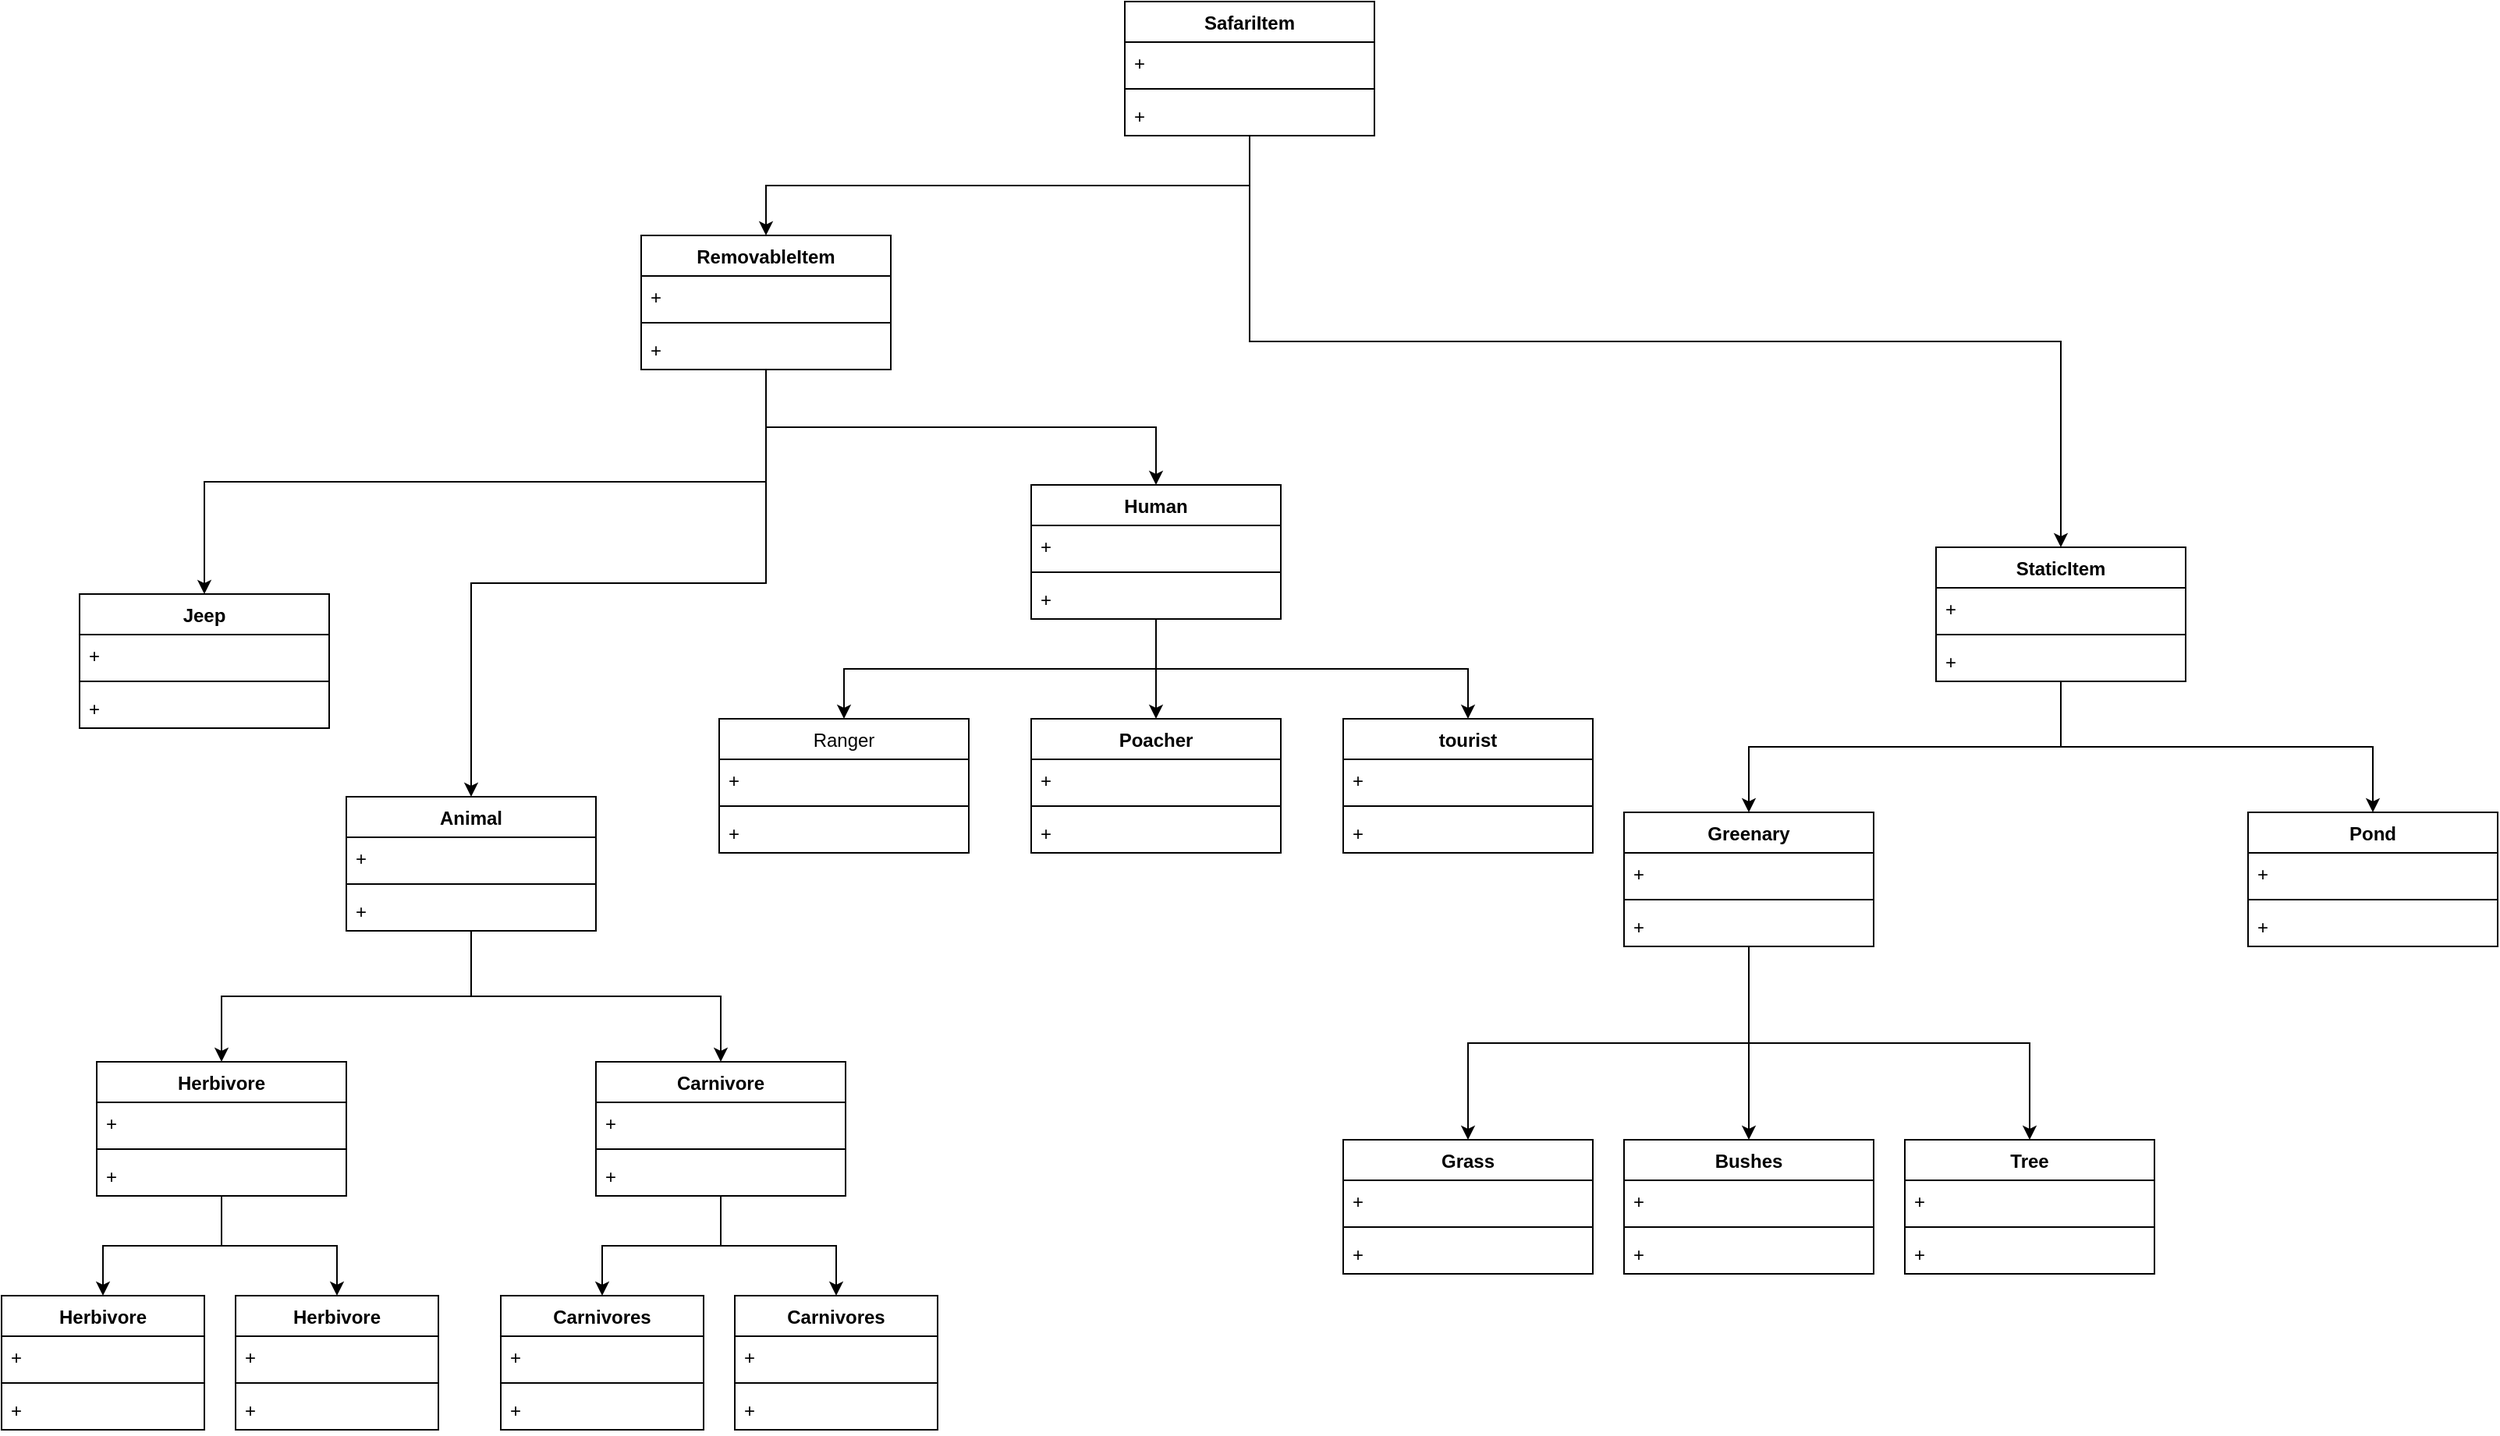<mxfile version="26.0.16">
  <diagram id="C5RBs43oDa-KdzZeNtuy" name="Page-1">
    <mxGraphModel dx="902" dy="2716" grid="1" gridSize="10" guides="1" tooltips="1" connect="1" arrows="1" fold="1" page="1" pageScale="1" pageWidth="827" pageHeight="1169" math="0" shadow="0">
      <root>
        <mxCell id="WIyWlLk6GJQsqaUBKTNV-0" />
        <mxCell id="WIyWlLk6GJQsqaUBKTNV-1" parent="WIyWlLk6GJQsqaUBKTNV-0" />
        <mxCell id="MfojMNOt0SEA5qSjcQad-27" style="edgeStyle=orthogonalEdgeStyle;rounded=0;orthogonalLoop=1;jettySize=auto;html=1;entryX=0.5;entryY=0;entryDx=0;entryDy=0;" edge="1" parent="WIyWlLk6GJQsqaUBKTNV-1" source="MfojMNOt0SEA5qSjcQad-10" target="MfojMNOt0SEA5qSjcQad-14">
          <mxGeometry relative="1" as="geometry" />
        </mxCell>
        <mxCell id="MfojMNOt0SEA5qSjcQad-28" style="edgeStyle=orthogonalEdgeStyle;rounded=0;orthogonalLoop=1;jettySize=auto;html=1;entryX=0.5;entryY=0;entryDx=0;entryDy=0;" edge="1" parent="WIyWlLk6GJQsqaUBKTNV-1" source="MfojMNOt0SEA5qSjcQad-10" target="MfojMNOt0SEA5qSjcQad-18">
          <mxGeometry relative="1" as="geometry" />
        </mxCell>
        <mxCell id="MfojMNOt0SEA5qSjcQad-10" value="Animal" style="swimlane;fontStyle=1;align=center;verticalAlign=top;childLayout=stackLayout;horizontal=1;startSize=26;horizontalStack=0;resizeParent=1;resizeParentMax=0;resizeLast=0;collapsible=1;marginBottom=0;whiteSpace=wrap;html=1;" vertex="1" parent="WIyWlLk6GJQsqaUBKTNV-1">
          <mxGeometry x="941" y="100" width="160" height="86" as="geometry" />
        </mxCell>
        <mxCell id="MfojMNOt0SEA5qSjcQad-11" value="+&amp;nbsp;" style="text;strokeColor=none;fillColor=none;align=left;verticalAlign=top;spacingLeft=4;spacingRight=4;overflow=hidden;rotatable=0;points=[[0,0.5],[1,0.5]];portConstraint=eastwest;whiteSpace=wrap;html=1;" vertex="1" parent="MfojMNOt0SEA5qSjcQad-10">
          <mxGeometry y="26" width="160" height="26" as="geometry" />
        </mxCell>
        <mxCell id="MfojMNOt0SEA5qSjcQad-12" value="" style="line;strokeWidth=1;fillColor=none;align=left;verticalAlign=middle;spacingTop=-1;spacingLeft=3;spacingRight=3;rotatable=0;labelPosition=right;points=[];portConstraint=eastwest;strokeColor=inherit;" vertex="1" parent="MfojMNOt0SEA5qSjcQad-10">
          <mxGeometry y="52" width="160" height="8" as="geometry" />
        </mxCell>
        <mxCell id="MfojMNOt0SEA5qSjcQad-13" value="+" style="text;strokeColor=none;fillColor=none;align=left;verticalAlign=top;spacingLeft=4;spacingRight=4;overflow=hidden;rotatable=0;points=[[0,0.5],[1,0.5]];portConstraint=eastwest;whiteSpace=wrap;html=1;" vertex="1" parent="MfojMNOt0SEA5qSjcQad-10">
          <mxGeometry y="60" width="160" height="26" as="geometry" />
        </mxCell>
        <mxCell id="MfojMNOt0SEA5qSjcQad-47" style="edgeStyle=orthogonalEdgeStyle;rounded=0;orthogonalLoop=1;jettySize=auto;html=1;entryX=0.5;entryY=0;entryDx=0;entryDy=0;" edge="1" parent="WIyWlLk6GJQsqaUBKTNV-1" source="MfojMNOt0SEA5qSjcQad-14" target="MfojMNOt0SEA5qSjcQad-39">
          <mxGeometry relative="1" as="geometry" />
        </mxCell>
        <mxCell id="MfojMNOt0SEA5qSjcQad-48" style="edgeStyle=orthogonalEdgeStyle;rounded=0;orthogonalLoop=1;jettySize=auto;html=1;entryX=0.5;entryY=0;entryDx=0;entryDy=0;" edge="1" parent="WIyWlLk6GJQsqaUBKTNV-1" source="MfojMNOt0SEA5qSjcQad-14" target="MfojMNOt0SEA5qSjcQad-43">
          <mxGeometry relative="1" as="geometry" />
        </mxCell>
        <mxCell id="MfojMNOt0SEA5qSjcQad-14" value="Herbivore" style="swimlane;fontStyle=1;align=center;verticalAlign=top;childLayout=stackLayout;horizontal=1;startSize=26;horizontalStack=0;resizeParent=1;resizeParentMax=0;resizeLast=0;collapsible=1;marginBottom=0;whiteSpace=wrap;html=1;" vertex="1" parent="WIyWlLk6GJQsqaUBKTNV-1">
          <mxGeometry x="781" y="270" width="160" height="86" as="geometry" />
        </mxCell>
        <mxCell id="MfojMNOt0SEA5qSjcQad-15" value="+&amp;nbsp;" style="text;strokeColor=none;fillColor=none;align=left;verticalAlign=top;spacingLeft=4;spacingRight=4;overflow=hidden;rotatable=0;points=[[0,0.5],[1,0.5]];portConstraint=eastwest;whiteSpace=wrap;html=1;" vertex="1" parent="MfojMNOt0SEA5qSjcQad-14">
          <mxGeometry y="26" width="160" height="26" as="geometry" />
        </mxCell>
        <mxCell id="MfojMNOt0SEA5qSjcQad-16" value="" style="line;strokeWidth=1;fillColor=none;align=left;verticalAlign=middle;spacingTop=-1;spacingLeft=3;spacingRight=3;rotatable=0;labelPosition=right;points=[];portConstraint=eastwest;strokeColor=inherit;" vertex="1" parent="MfojMNOt0SEA5qSjcQad-14">
          <mxGeometry y="52" width="160" height="8" as="geometry" />
        </mxCell>
        <mxCell id="MfojMNOt0SEA5qSjcQad-17" value="+" style="text;strokeColor=none;fillColor=none;align=left;verticalAlign=top;spacingLeft=4;spacingRight=4;overflow=hidden;rotatable=0;points=[[0,0.5],[1,0.5]];portConstraint=eastwest;whiteSpace=wrap;html=1;" vertex="1" parent="MfojMNOt0SEA5qSjcQad-14">
          <mxGeometry y="60" width="160" height="26" as="geometry" />
        </mxCell>
        <mxCell id="MfojMNOt0SEA5qSjcQad-37" style="edgeStyle=orthogonalEdgeStyle;rounded=0;orthogonalLoop=1;jettySize=auto;html=1;entryX=0.5;entryY=0;entryDx=0;entryDy=0;" edge="1" parent="WIyWlLk6GJQsqaUBKTNV-1" source="MfojMNOt0SEA5qSjcQad-18" target="MfojMNOt0SEA5qSjcQad-23">
          <mxGeometry relative="1" as="geometry" />
        </mxCell>
        <mxCell id="MfojMNOt0SEA5qSjcQad-38" style="edgeStyle=orthogonalEdgeStyle;rounded=0;orthogonalLoop=1;jettySize=auto;html=1;entryX=0.5;entryY=0;entryDx=0;entryDy=0;" edge="1" parent="WIyWlLk6GJQsqaUBKTNV-1" source="MfojMNOt0SEA5qSjcQad-18" target="MfojMNOt0SEA5qSjcQad-33">
          <mxGeometry relative="1" as="geometry" />
        </mxCell>
        <mxCell id="MfojMNOt0SEA5qSjcQad-18" value="Carnivore" style="swimlane;fontStyle=1;align=center;verticalAlign=top;childLayout=stackLayout;horizontal=1;startSize=26;horizontalStack=0;resizeParent=1;resizeParentMax=0;resizeLast=0;collapsible=1;marginBottom=0;whiteSpace=wrap;html=1;" vertex="1" parent="WIyWlLk6GJQsqaUBKTNV-1">
          <mxGeometry x="1101" y="270" width="160" height="86" as="geometry" />
        </mxCell>
        <mxCell id="MfojMNOt0SEA5qSjcQad-19" value="+&amp;nbsp;" style="text;strokeColor=none;fillColor=none;align=left;verticalAlign=top;spacingLeft=4;spacingRight=4;overflow=hidden;rotatable=0;points=[[0,0.5],[1,0.5]];portConstraint=eastwest;whiteSpace=wrap;html=1;" vertex="1" parent="MfojMNOt0SEA5qSjcQad-18">
          <mxGeometry y="26" width="160" height="26" as="geometry" />
        </mxCell>
        <mxCell id="MfojMNOt0SEA5qSjcQad-20" value="" style="line;strokeWidth=1;fillColor=none;align=left;verticalAlign=middle;spacingTop=-1;spacingLeft=3;spacingRight=3;rotatable=0;labelPosition=right;points=[];portConstraint=eastwest;strokeColor=inherit;" vertex="1" parent="MfojMNOt0SEA5qSjcQad-18">
          <mxGeometry y="52" width="160" height="8" as="geometry" />
        </mxCell>
        <mxCell id="MfojMNOt0SEA5qSjcQad-21" value="+" style="text;strokeColor=none;fillColor=none;align=left;verticalAlign=top;spacingLeft=4;spacingRight=4;overflow=hidden;rotatable=0;points=[[0,0.5],[1,0.5]];portConstraint=eastwest;whiteSpace=wrap;html=1;" vertex="1" parent="MfojMNOt0SEA5qSjcQad-18">
          <mxGeometry y="60" width="160" height="26" as="geometry" />
        </mxCell>
        <mxCell id="MfojMNOt0SEA5qSjcQad-23" value="Carnivores" style="swimlane;fontStyle=1;align=center;verticalAlign=top;childLayout=stackLayout;horizontal=1;startSize=26;horizontalStack=0;resizeParent=1;resizeParentMax=0;resizeLast=0;collapsible=1;marginBottom=0;whiteSpace=wrap;html=1;" vertex="1" parent="WIyWlLk6GJQsqaUBKTNV-1">
          <mxGeometry x="1040" y="420" width="130" height="86" as="geometry" />
        </mxCell>
        <mxCell id="MfojMNOt0SEA5qSjcQad-24" value="+&amp;nbsp;" style="text;strokeColor=none;fillColor=none;align=left;verticalAlign=top;spacingLeft=4;spacingRight=4;overflow=hidden;rotatable=0;points=[[0,0.5],[1,0.5]];portConstraint=eastwest;whiteSpace=wrap;html=1;" vertex="1" parent="MfojMNOt0SEA5qSjcQad-23">
          <mxGeometry y="26" width="130" height="26" as="geometry" />
        </mxCell>
        <mxCell id="MfojMNOt0SEA5qSjcQad-25" value="" style="line;strokeWidth=1;fillColor=none;align=left;verticalAlign=middle;spacingTop=-1;spacingLeft=3;spacingRight=3;rotatable=0;labelPosition=right;points=[];portConstraint=eastwest;strokeColor=inherit;" vertex="1" parent="MfojMNOt0SEA5qSjcQad-23">
          <mxGeometry y="52" width="130" height="8" as="geometry" />
        </mxCell>
        <mxCell id="MfojMNOt0SEA5qSjcQad-26" value="+" style="text;strokeColor=none;fillColor=none;align=left;verticalAlign=top;spacingLeft=4;spacingRight=4;overflow=hidden;rotatable=0;points=[[0,0.5],[1,0.5]];portConstraint=eastwest;whiteSpace=wrap;html=1;" vertex="1" parent="MfojMNOt0SEA5qSjcQad-23">
          <mxGeometry y="60" width="130" height="26" as="geometry" />
        </mxCell>
        <mxCell id="MfojMNOt0SEA5qSjcQad-33" value="Carnivores" style="swimlane;fontStyle=1;align=center;verticalAlign=top;childLayout=stackLayout;horizontal=1;startSize=26;horizontalStack=0;resizeParent=1;resizeParentMax=0;resizeLast=0;collapsible=1;marginBottom=0;whiteSpace=wrap;html=1;" vertex="1" parent="WIyWlLk6GJQsqaUBKTNV-1">
          <mxGeometry x="1190" y="420" width="130" height="86" as="geometry" />
        </mxCell>
        <mxCell id="MfojMNOt0SEA5qSjcQad-34" value="+&amp;nbsp;" style="text;strokeColor=none;fillColor=none;align=left;verticalAlign=top;spacingLeft=4;spacingRight=4;overflow=hidden;rotatable=0;points=[[0,0.5],[1,0.5]];portConstraint=eastwest;whiteSpace=wrap;html=1;" vertex="1" parent="MfojMNOt0SEA5qSjcQad-33">
          <mxGeometry y="26" width="130" height="26" as="geometry" />
        </mxCell>
        <mxCell id="MfojMNOt0SEA5qSjcQad-35" value="" style="line;strokeWidth=1;fillColor=none;align=left;verticalAlign=middle;spacingTop=-1;spacingLeft=3;spacingRight=3;rotatable=0;labelPosition=right;points=[];portConstraint=eastwest;strokeColor=inherit;" vertex="1" parent="MfojMNOt0SEA5qSjcQad-33">
          <mxGeometry y="52" width="130" height="8" as="geometry" />
        </mxCell>
        <mxCell id="MfojMNOt0SEA5qSjcQad-36" value="+" style="text;strokeColor=none;fillColor=none;align=left;verticalAlign=top;spacingLeft=4;spacingRight=4;overflow=hidden;rotatable=0;points=[[0,0.5],[1,0.5]];portConstraint=eastwest;whiteSpace=wrap;html=1;" vertex="1" parent="MfojMNOt0SEA5qSjcQad-33">
          <mxGeometry y="60" width="130" height="26" as="geometry" />
        </mxCell>
        <mxCell id="MfojMNOt0SEA5qSjcQad-39" value="Herbivore&lt;span style=&quot;color: rgba(0, 0, 0, 0); font-family: monospace; font-size: 0px; font-weight: 400; text-align: start; text-wrap-mode: nowrap;&quot;&gt;%3CmxGraphModel%3E%3Croot%3E%3CmxCell%20id%3D%220%22%2F%3E%3CmxCell%20id%3D%221%22%20parent%3D%220%22%2F%3E%3CmxCell%20id%3D%222%22%20value%3D%22Carnivores%22%20style%3D%22swimlane%3BfontStyle%3D1%3Balign%3Dcenter%3BverticalAlign%3Dtop%3BchildLayout%3DstackLayout%3Bhorizontal%3D1%3BstartSize%3D26%3BhorizontalStack%3D0%3BresizeParent%3D1%3BresizeParentMax%3D0%3BresizeLast%3D0%3Bcollapsible%3D1%3BmarginBottom%3D0%3BwhiteSpace%3Dwrap%3Bhtml%3D1%3B%22%20vertex%3D%221%22%20parent%3D%221%22%3E%3CmxGeometry%20x%3D%221330%22%20y%3D%22470%22%20width%3D%22130%22%20height%3D%2286%22%20as%3D%22geometry%22%2F%3E%3C%2FmxCell%3E%3CmxCell%20id%3D%223%22%20value%3D%22%2B%26amp%3Bnbsp%3B%22%20style%3D%22text%3BstrokeColor%3Dnone%3BfillColor%3Dnone%3Balign%3Dleft%3BverticalAlign%3Dtop%3BspacingLeft%3D4%3BspacingRight%3D4%3Boverflow%3Dhidden%3Brotatable%3D0%3Bpoints%3D%5B%5B0%2C0.5%5D%2C%5B1%2C0.5%5D%5D%3BportConstraint%3Deastwest%3BwhiteSpace%3Dwrap%3Bhtml%3D1%3B%22%20vertex%3D%221%22%20parent%3D%222%22%3E%3CmxGeometry%20y%3D%2226%22%20width%3D%22130%22%20height%3D%2226%22%20as%3D%22geometry%22%2F%3E%3C%2FmxCell%3E%3CmxCell%20id%3D%224%22%20value%3D%22%22%20style%3D%22line%3BstrokeWidth%3D1%3BfillColor%3Dnone%3Balign%3Dleft%3BverticalAlign%3Dmiddle%3BspacingTop%3D-1%3BspacingLeft%3D3%3BspacingRight%3D3%3Brotatable%3D0%3BlabelPosition%3Dright%3Bpoints%3D%5B%5D%3BportConstraint%3Deastwest%3BstrokeColor%3Dinherit%3B%22%20vertex%3D%221%22%20parent%3D%222%22%3E%3CmxGeometry%20y%3D%2252%22%20width%3D%22130%22%20height%3D%228%22%20as%3D%22geometry%22%2F%3E%3C%2FmxCell%3E%3CmxCell%20id%3D%225%22%20value%3D%22%2B%22%20style%3D%22text%3BstrokeColor%3Dnone%3BfillColor%3Dnone%3Balign%3Dleft%3BverticalAlign%3Dtop%3BspacingLeft%3D4%3BspacingRight%3D4%3Boverflow%3Dhidden%3Brotatable%3D0%3Bpoints%3D%5B%5B0%2C0.5%5D%2C%5B1%2C0.5%5D%5D%3BportConstraint%3Deastwest%3BwhiteSpace%3Dwrap%3Bhtml%3D1%3B%22%20vertex%3D%221%22%20parent%3D%222%22%3E%3CmxGeometry%20y%3D%2260%22%20width%3D%22130%22%20height%3D%2226%22%20as%3D%22geometry%22%2F%3E%3C%2FmxCell%3E%3C%2Froot%3E%3C%2FmxGraphModel%3E&lt;/span&gt;" style="swimlane;fontStyle=1;align=center;verticalAlign=top;childLayout=stackLayout;horizontal=1;startSize=26;horizontalStack=0;resizeParent=1;resizeParentMax=0;resizeLast=0;collapsible=1;marginBottom=0;whiteSpace=wrap;html=1;" vertex="1" parent="WIyWlLk6GJQsqaUBKTNV-1">
          <mxGeometry x="720" y="420" width="130" height="86" as="geometry" />
        </mxCell>
        <mxCell id="MfojMNOt0SEA5qSjcQad-40" value="+&amp;nbsp;" style="text;strokeColor=none;fillColor=none;align=left;verticalAlign=top;spacingLeft=4;spacingRight=4;overflow=hidden;rotatable=0;points=[[0,0.5],[1,0.5]];portConstraint=eastwest;whiteSpace=wrap;html=1;" vertex="1" parent="MfojMNOt0SEA5qSjcQad-39">
          <mxGeometry y="26" width="130" height="26" as="geometry" />
        </mxCell>
        <mxCell id="MfojMNOt0SEA5qSjcQad-41" value="" style="line;strokeWidth=1;fillColor=none;align=left;verticalAlign=middle;spacingTop=-1;spacingLeft=3;spacingRight=3;rotatable=0;labelPosition=right;points=[];portConstraint=eastwest;strokeColor=inherit;" vertex="1" parent="MfojMNOt0SEA5qSjcQad-39">
          <mxGeometry y="52" width="130" height="8" as="geometry" />
        </mxCell>
        <mxCell id="MfojMNOt0SEA5qSjcQad-42" value="+" style="text;strokeColor=none;fillColor=none;align=left;verticalAlign=top;spacingLeft=4;spacingRight=4;overflow=hidden;rotatable=0;points=[[0,0.5],[1,0.5]];portConstraint=eastwest;whiteSpace=wrap;html=1;" vertex="1" parent="MfojMNOt0SEA5qSjcQad-39">
          <mxGeometry y="60" width="130" height="26" as="geometry" />
        </mxCell>
        <mxCell id="MfojMNOt0SEA5qSjcQad-43" value="Herbivore&lt;span style=&quot;color: rgba(0, 0, 0, 0); font-family: monospace; font-size: 0px; font-weight: 400; text-align: start; text-wrap-mode: nowrap;&quot;&gt;%3CmxGraphModel%3E%3Croot%3E%3CmxCell%20id%3D%220%22%2F%3E%3CmxCell%20id%3D%221%22%20parent%3D%220%22%2F%3E%3CmxCell%20id%3D%222%22%20value%3D%22Carnivores%22%20style%3D%22swimlane%3BfontStyle%3D1%3Balign%3Dcenter%3BverticalAlign%3Dtop%3BchildLayout%3DstackLayout%3Bhorizontal%3D1%3BstartSize%3D26%3BhorizontalStack%3D0%3BresizeParent%3D1%3BresizeParentMax%3D0%3BresizeLast%3D0%3Bcollapsible%3D1%3BmarginBottom%3D0%3BwhiteSpace%3Dwrap%3Bhtml%3D1%3B%22%20vertex%3D%221%22%20parent%3D%221%22%3E%3CmxGeometry%20x%3D%221330%22%20y%3D%22470%22%20width%3D%22130%22%20height%3D%2286%22%20as%3D%22geometry%22%2F%3E%3C%2FmxCell%3E%3CmxCell%20id%3D%223%22%20value%3D%22%2B%26amp%3Bnbsp%3B%22%20style%3D%22text%3BstrokeColor%3Dnone%3BfillColor%3Dnone%3Balign%3Dleft%3BverticalAlign%3Dtop%3BspacingLeft%3D4%3BspacingRight%3D4%3Boverflow%3Dhidden%3Brotatable%3D0%3Bpoints%3D%5B%5B0%2C0.5%5D%2C%5B1%2C0.5%5D%5D%3BportConstraint%3Deastwest%3BwhiteSpace%3Dwrap%3Bhtml%3D1%3B%22%20vertex%3D%221%22%20parent%3D%222%22%3E%3CmxGeometry%20y%3D%2226%22%20width%3D%22130%22%20height%3D%2226%22%20as%3D%22geometry%22%2F%3E%3C%2FmxCell%3E%3CmxCell%20id%3D%224%22%20value%3D%22%22%20style%3D%22line%3BstrokeWidth%3D1%3BfillColor%3Dnone%3Balign%3Dleft%3BverticalAlign%3Dmiddle%3BspacingTop%3D-1%3BspacingLeft%3D3%3BspacingRight%3D3%3Brotatable%3D0%3BlabelPosition%3Dright%3Bpoints%3D%5B%5D%3BportConstraint%3Deastwest%3BstrokeColor%3Dinherit%3B%22%20vertex%3D%221%22%20parent%3D%222%22%3E%3CmxGeometry%20y%3D%2252%22%20width%3D%22130%22%20height%3D%228%22%20as%3D%22geometry%22%2F%3E%3C%2FmxCell%3E%3CmxCell%20id%3D%225%22%20value%3D%22%2B%22%20style%3D%22text%3BstrokeColor%3Dnone%3BfillColor%3Dnone%3Balign%3Dleft%3BverticalAlign%3Dtop%3BspacingLeft%3D4%3BspacingRight%3D4%3Boverflow%3Dhidden%3Brotatable%3D0%3Bpoints%3D%5B%5B0%2C0.5%5D%2C%5B1%2C0.5%5D%5D%3BportConstraint%3Deastwest%3BwhiteSpace%3Dwrap%3Bhtml%3D1%3B%22%20vertex%3D%221%22%20parent%3D%222%22%3E%3CmxGeometry%20y%3D%2260%22%20width%3D%22130%22%20height%3D%2226%22%20as%3D%22geometry%22%2F%3E%3C%2FmxCell%3E%3C%2Froot%3E%3C%2FmxGraphModel%3E&lt;/span&gt;" style="swimlane;fontStyle=1;align=center;verticalAlign=top;childLayout=stackLayout;horizontal=1;startSize=26;horizontalStack=0;resizeParent=1;resizeParentMax=0;resizeLast=0;collapsible=1;marginBottom=0;whiteSpace=wrap;html=1;" vertex="1" parent="WIyWlLk6GJQsqaUBKTNV-1">
          <mxGeometry x="870" y="420" width="130" height="86" as="geometry" />
        </mxCell>
        <mxCell id="MfojMNOt0SEA5qSjcQad-44" value="+&amp;nbsp;" style="text;strokeColor=none;fillColor=none;align=left;verticalAlign=top;spacingLeft=4;spacingRight=4;overflow=hidden;rotatable=0;points=[[0,0.5],[1,0.5]];portConstraint=eastwest;whiteSpace=wrap;html=1;" vertex="1" parent="MfojMNOt0SEA5qSjcQad-43">
          <mxGeometry y="26" width="130" height="26" as="geometry" />
        </mxCell>
        <mxCell id="MfojMNOt0SEA5qSjcQad-45" value="" style="line;strokeWidth=1;fillColor=none;align=left;verticalAlign=middle;spacingTop=-1;spacingLeft=3;spacingRight=3;rotatable=0;labelPosition=right;points=[];portConstraint=eastwest;strokeColor=inherit;" vertex="1" parent="MfojMNOt0SEA5qSjcQad-43">
          <mxGeometry y="52" width="130" height="8" as="geometry" />
        </mxCell>
        <mxCell id="MfojMNOt0SEA5qSjcQad-46" value="+" style="text;strokeColor=none;fillColor=none;align=left;verticalAlign=top;spacingLeft=4;spacingRight=4;overflow=hidden;rotatable=0;points=[[0,0.5],[1,0.5]];portConstraint=eastwest;whiteSpace=wrap;html=1;" vertex="1" parent="MfojMNOt0SEA5qSjcQad-43">
          <mxGeometry y="60" width="130" height="26" as="geometry" />
        </mxCell>
        <mxCell id="MfojMNOt0SEA5qSjcQad-80" style="edgeStyle=orthogonalEdgeStyle;rounded=0;orthogonalLoop=1;jettySize=auto;html=1;exitX=0.5;exitY=1;exitDx=0;exitDy=0;entryX=0.5;entryY=0;entryDx=0;entryDy=0;" edge="1" parent="WIyWlLk6GJQsqaUBKTNV-1" source="MfojMNOt0SEA5qSjcQad-49" target="MfojMNOt0SEA5qSjcQad-53">
          <mxGeometry relative="1" as="geometry" />
        </mxCell>
        <mxCell id="MfojMNOt0SEA5qSjcQad-81" style="edgeStyle=orthogonalEdgeStyle;rounded=0;orthogonalLoop=1;jettySize=auto;html=1;exitX=0.5;exitY=1;exitDx=0;exitDy=0;entryX=0.5;entryY=0;entryDx=0;entryDy=0;" edge="1" parent="WIyWlLk6GJQsqaUBKTNV-1" source="MfojMNOt0SEA5qSjcQad-49" target="MfojMNOt0SEA5qSjcQad-65">
          <mxGeometry relative="1" as="geometry" />
        </mxCell>
        <mxCell id="MfojMNOt0SEA5qSjcQad-49" value="StaticItem" style="swimlane;fontStyle=1;align=center;verticalAlign=top;childLayout=stackLayout;horizontal=1;startSize=26;horizontalStack=0;resizeParent=1;resizeParentMax=0;resizeLast=0;collapsible=1;marginBottom=0;whiteSpace=wrap;html=1;" vertex="1" parent="WIyWlLk6GJQsqaUBKTNV-1">
          <mxGeometry x="1960" y="-60" width="160" height="86" as="geometry" />
        </mxCell>
        <mxCell id="MfojMNOt0SEA5qSjcQad-50" value="+&amp;nbsp;" style="text;strokeColor=none;fillColor=none;align=left;verticalAlign=top;spacingLeft=4;spacingRight=4;overflow=hidden;rotatable=0;points=[[0,0.5],[1,0.5]];portConstraint=eastwest;whiteSpace=wrap;html=1;" vertex="1" parent="MfojMNOt0SEA5qSjcQad-49">
          <mxGeometry y="26" width="160" height="26" as="geometry" />
        </mxCell>
        <mxCell id="MfojMNOt0SEA5qSjcQad-51" value="" style="line;strokeWidth=1;fillColor=none;align=left;verticalAlign=middle;spacingTop=-1;spacingLeft=3;spacingRight=3;rotatable=0;labelPosition=right;points=[];portConstraint=eastwest;strokeColor=inherit;" vertex="1" parent="MfojMNOt0SEA5qSjcQad-49">
          <mxGeometry y="52" width="160" height="8" as="geometry" />
        </mxCell>
        <mxCell id="MfojMNOt0SEA5qSjcQad-52" value="+" style="text;strokeColor=none;fillColor=none;align=left;verticalAlign=top;spacingLeft=4;spacingRight=4;overflow=hidden;rotatable=0;points=[[0,0.5],[1,0.5]];portConstraint=eastwest;whiteSpace=wrap;html=1;" vertex="1" parent="MfojMNOt0SEA5qSjcQad-49">
          <mxGeometry y="60" width="160" height="26" as="geometry" />
        </mxCell>
        <mxCell id="MfojMNOt0SEA5qSjcQad-75" style="edgeStyle=orthogonalEdgeStyle;rounded=0;orthogonalLoop=1;jettySize=auto;html=1;entryX=0.5;entryY=0;entryDx=0;entryDy=0;" edge="1" parent="WIyWlLk6GJQsqaUBKTNV-1" source="MfojMNOt0SEA5qSjcQad-53" target="MfojMNOt0SEA5qSjcQad-69">
          <mxGeometry relative="1" as="geometry" />
        </mxCell>
        <mxCell id="MfojMNOt0SEA5qSjcQad-77" style="edgeStyle=orthogonalEdgeStyle;rounded=0;orthogonalLoop=1;jettySize=auto;html=1;exitX=0.5;exitY=1;exitDx=0;exitDy=0;entryX=0.5;entryY=0;entryDx=0;entryDy=0;" edge="1" parent="WIyWlLk6GJQsqaUBKTNV-1" source="MfojMNOt0SEA5qSjcQad-53" target="MfojMNOt0SEA5qSjcQad-57">
          <mxGeometry relative="1" as="geometry" />
        </mxCell>
        <mxCell id="MfojMNOt0SEA5qSjcQad-78" style="edgeStyle=orthogonalEdgeStyle;rounded=0;orthogonalLoop=1;jettySize=auto;html=1;exitX=0.5;exitY=1;exitDx=0;exitDy=0;entryX=0.5;entryY=0;entryDx=0;entryDy=0;" edge="1" parent="WIyWlLk6GJQsqaUBKTNV-1" source="MfojMNOt0SEA5qSjcQad-53" target="MfojMNOt0SEA5qSjcQad-61">
          <mxGeometry relative="1" as="geometry" />
        </mxCell>
        <mxCell id="MfojMNOt0SEA5qSjcQad-53" value="Greenary" style="swimlane;fontStyle=1;align=center;verticalAlign=top;childLayout=stackLayout;horizontal=1;startSize=26;horizontalStack=0;resizeParent=1;resizeParentMax=0;resizeLast=0;collapsible=1;marginBottom=0;whiteSpace=wrap;html=1;" vertex="1" parent="WIyWlLk6GJQsqaUBKTNV-1">
          <mxGeometry x="1760" y="110" width="160" height="86" as="geometry" />
        </mxCell>
        <mxCell id="MfojMNOt0SEA5qSjcQad-54" value="+&amp;nbsp;" style="text;strokeColor=none;fillColor=none;align=left;verticalAlign=top;spacingLeft=4;spacingRight=4;overflow=hidden;rotatable=0;points=[[0,0.5],[1,0.5]];portConstraint=eastwest;whiteSpace=wrap;html=1;" vertex="1" parent="MfojMNOt0SEA5qSjcQad-53">
          <mxGeometry y="26" width="160" height="26" as="geometry" />
        </mxCell>
        <mxCell id="MfojMNOt0SEA5qSjcQad-55" value="" style="line;strokeWidth=1;fillColor=none;align=left;verticalAlign=middle;spacingTop=-1;spacingLeft=3;spacingRight=3;rotatable=0;labelPosition=right;points=[];portConstraint=eastwest;strokeColor=inherit;" vertex="1" parent="MfojMNOt0SEA5qSjcQad-53">
          <mxGeometry y="52" width="160" height="8" as="geometry" />
        </mxCell>
        <mxCell id="MfojMNOt0SEA5qSjcQad-56" value="+" style="text;strokeColor=none;fillColor=none;align=left;verticalAlign=top;spacingLeft=4;spacingRight=4;overflow=hidden;rotatable=0;points=[[0,0.5],[1,0.5]];portConstraint=eastwest;whiteSpace=wrap;html=1;" vertex="1" parent="MfojMNOt0SEA5qSjcQad-53">
          <mxGeometry y="60" width="160" height="26" as="geometry" />
        </mxCell>
        <mxCell id="MfojMNOt0SEA5qSjcQad-57" value="Grass&lt;span style=&quot;color: rgba(0, 0, 0, 0); font-family: monospace; font-size: 0px; font-weight: 400; text-align: start; text-wrap-mode: nowrap;&quot;&gt;%3CmxGraphModel%3E%3Croot%3E%3CmxCell%20id%3D%220%22%2F%3E%3CmxCell%20id%3D%221%22%20parent%3D%220%22%2F%3E%3CmxCell%20id%3D%222%22%20value%3D%22Greenary%22%20style%3D%22swimlane%3BfontStyle%3D1%3Balign%3Dcenter%3BverticalAlign%3Dtop%3BchildLayout%3DstackLayout%3Bhorizontal%3D1%3BstartSize%3D26%3BhorizontalStack%3D0%3BresizeParent%3D1%3BresizeParentMax%3D0%3BresizeLast%3D0%3Bcollapsible%3D1%3BmarginBottom%3D0%3BwhiteSpace%3Dwrap%3Bhtml%3D1%3B%22%20vertex%3D%221%22%20parent%3D%221%22%3E%3CmxGeometry%20x%3D%221750%22%20y%3D%22260%22%20width%3D%22160%22%20height%3D%2286%22%20as%3D%22geometry%22%2F%3E%3C%2FmxCell%3E%3CmxCell%20id%3D%223%22%20value%3D%22%2B%26amp%3Bnbsp%3B%22%20style%3D%22text%3BstrokeColor%3Dnone%3BfillColor%3Dnone%3Balign%3Dleft%3BverticalAlign%3Dtop%3BspacingLeft%3D4%3BspacingRight%3D4%3Boverflow%3Dhidden%3Brotatable%3D0%3Bpoints%3D%5B%5B0%2C0.5%5D%2C%5B1%2C0.5%5D%5D%3BportConstraint%3Deastwest%3BwhiteSpace%3Dwrap%3Bhtml%3D1%3B%22%20vertex%3D%221%22%20parent%3D%222%22%3E%3CmxGeometry%20y%3D%2226%22%20width%3D%22160%22%20height%3D%2226%22%20as%3D%22geometry%22%2F%3E%3C%2FmxCell%3E%3CmxCell%20id%3D%224%22%20value%3D%22%22%20style%3D%22line%3BstrokeWidth%3D1%3BfillColor%3Dnone%3Balign%3Dleft%3BverticalAlign%3Dmiddle%3BspacingTop%3D-1%3BspacingLeft%3D3%3BspacingRight%3D3%3Brotatable%3D0%3BlabelPosition%3Dright%3Bpoints%3D%5B%5D%3BportConstraint%3Deastwest%3BstrokeColor%3Dinherit%3B%22%20vertex%3D%221%22%20parent%3D%222%22%3E%3CmxGeometry%20y%3D%2252%22%20width%3D%22160%22%20height%3D%228%22%20as%3D%22geometry%22%2F%3E%3C%2FmxCell%3E%3CmxCell%20id%3D%225%22%20value%3D%22%2B%22%20style%3D%22text%3BstrokeColor%3Dnone%3BfillColor%3Dnone%3Balign%3Dleft%3BverticalAlign%3Dtop%3BspacingLeft%3D4%3BspacingRight%3D4%3Boverflow%3Dhidden%3Brotatable%3D0%3Bpoints%3D%5B%5B0%2C0.5%5D%2C%5B1%2C0.5%5D%5D%3BportConstraint%3Deastwest%3BwhiteSpace%3Dwrap%3Bhtml%3D1%3B%22%20vertex%3D%221%22%20parent%3D%222%22%3E%3CmxGeometry%20y%3D%2260%22%20width%3D%22160%22%20height%3D%2226%22%20as%3D%22geometry%22%2F%3E%3C%2FmxCell%3E%3C%2Froot%3E%3C%2FmxGraphModel%3E&lt;/span&gt;&lt;span style=&quot;color: rgba(0, 0, 0, 0); font-family: monospace; font-size: 0px; font-weight: 400; text-align: start; text-wrap-mode: nowrap;&quot;&gt;%3CmxGraphModel%3E%3Croot%3E%3CmxCell%20id%3D%220%22%2F%3E%3CmxCell%20id%3D%221%22%20parent%3D%220%22%2F%3E%3CmxCell%20id%3D%222%22%20value%3D%22Greenary%22%20style%3D%22swimlane%3BfontStyle%3D1%3Balign%3Dcenter%3BverticalAlign%3Dtop%3BchildLayout%3DstackLayout%3Bhorizontal%3D1%3BstartSize%3D26%3BhorizontalStack%3D0%3BresizeParent%3D1%3BresizeParentMax%3D0%3BresizeLast%3D0%3Bcollapsible%3D1%3BmarginBottom%3D0%3BwhiteSpace%3Dwrap%3Bhtml%3D1%3B%22%20vertex%3D%221%22%20parent%3D%221%22%3E%3CmxGeometry%20x%3D%221750%22%20y%3D%22260%22%20width%3D%22160%22%20height%3D%2286%22%20as%3D%22geometry%22%2F%3E%3C%2FmxCell%3E%3CmxCell%20id%3D%223%22%20value%3D%22%2B%26amp%3Bnbsp%3B%22%20style%3D%22text%3BstrokeColor%3Dnone%3BfillColor%3Dnone%3Balign%3Dleft%3BverticalAlign%3Dtop%3BspacingLeft%3D4%3BspacingRight%3D4%3Boverflow%3Dhidden%3Brotatable%3D0%3Bpoints%3D%5B%5B0%2C0.5%5D%2C%5B1%2C0.5%5D%5D%3BportConstraint%3Deastwest%3BwhiteSpace%3Dwrap%3Bhtml%3D1%3B%22%20vertex%3D%221%22%20parent%3D%222%22%3E%3CmxGeometry%20y%3D%2226%22%20width%3D%22160%22%20height%3D%2226%22%20as%3D%22geometry%22%2F%3E%3C%2FmxCell%3E%3CmxCell%20id%3D%224%22%20value%3D%22%22%20style%3D%22line%3BstrokeWidth%3D1%3BfillColor%3Dnone%3Balign%3Dleft%3BverticalAlign%3Dmiddle%3BspacingTop%3D-1%3BspacingLeft%3D3%3BspacingRight%3D3%3Brotatable%3D0%3BlabelPosition%3Dright%3Bpoints%3D%5B%5D%3BportConstraint%3Deastwest%3BstrokeColor%3Dinherit%3B%22%20vertex%3D%221%22%20parent%3D%222%22%3E%3CmxGeometry%20y%3D%2252%22%20width%3D%22160%22%20height%3D%228%22%20as%3D%22geometry%22%2F%3E%3C%2FmxCell%3E%3CmxCell%20id%3D%225%22%20value%3D%22%2B%22%20style%3D%22text%3BstrokeColor%3Dnone%3BfillColor%3Dnone%3Balign%3Dleft%3BverticalAlign%3Dtop%3BspacingLeft%3D4%3BspacingRight%3D4%3Boverflow%3Dhidden%3Brotatable%3D0%3Bpoints%3D%5B%5B0%2C0.5%5D%2C%5B1%2C0.5%5D%5D%3BportConstraint%3Deastwest%3BwhiteSpace%3Dwrap%3Bhtml%3D1%3B%22%20vertex%3D%221%22%20parent%3D%222%22%3E%3CmxGeometry%20y%3D%2260%22%20width%3D%22160%22%20height%3D%2226%22%20as%3D%22geometry%22%2F%3E%3C%2FmxCell%3E%3C%2Froot%3E%3C%2FmxGraphModel%3E&lt;/span&gt;" style="swimlane;fontStyle=1;align=center;verticalAlign=top;childLayout=stackLayout;horizontal=1;startSize=26;horizontalStack=0;resizeParent=1;resizeParentMax=0;resizeLast=0;collapsible=1;marginBottom=0;whiteSpace=wrap;html=1;" vertex="1" parent="WIyWlLk6GJQsqaUBKTNV-1">
          <mxGeometry x="1580" y="320" width="160" height="86" as="geometry" />
        </mxCell>
        <mxCell id="MfojMNOt0SEA5qSjcQad-58" value="+&amp;nbsp;" style="text;strokeColor=none;fillColor=none;align=left;verticalAlign=top;spacingLeft=4;spacingRight=4;overflow=hidden;rotatable=0;points=[[0,0.5],[1,0.5]];portConstraint=eastwest;whiteSpace=wrap;html=1;" vertex="1" parent="MfojMNOt0SEA5qSjcQad-57">
          <mxGeometry y="26" width="160" height="26" as="geometry" />
        </mxCell>
        <mxCell id="MfojMNOt0SEA5qSjcQad-59" value="" style="line;strokeWidth=1;fillColor=none;align=left;verticalAlign=middle;spacingTop=-1;spacingLeft=3;spacingRight=3;rotatable=0;labelPosition=right;points=[];portConstraint=eastwest;strokeColor=inherit;" vertex="1" parent="MfojMNOt0SEA5qSjcQad-57">
          <mxGeometry y="52" width="160" height="8" as="geometry" />
        </mxCell>
        <mxCell id="MfojMNOt0SEA5qSjcQad-60" value="+" style="text;strokeColor=none;fillColor=none;align=left;verticalAlign=top;spacingLeft=4;spacingRight=4;overflow=hidden;rotatable=0;points=[[0,0.5],[1,0.5]];portConstraint=eastwest;whiteSpace=wrap;html=1;" vertex="1" parent="MfojMNOt0SEA5qSjcQad-57">
          <mxGeometry y="60" width="160" height="26" as="geometry" />
        </mxCell>
        <mxCell id="MfojMNOt0SEA5qSjcQad-61" value="Tree" style="swimlane;fontStyle=1;align=center;verticalAlign=top;childLayout=stackLayout;horizontal=1;startSize=26;horizontalStack=0;resizeParent=1;resizeParentMax=0;resizeLast=0;collapsible=1;marginBottom=0;whiteSpace=wrap;html=1;" vertex="1" parent="WIyWlLk6GJQsqaUBKTNV-1">
          <mxGeometry x="1940" y="320" width="160" height="86" as="geometry" />
        </mxCell>
        <mxCell id="MfojMNOt0SEA5qSjcQad-62" value="+&amp;nbsp;" style="text;strokeColor=none;fillColor=none;align=left;verticalAlign=top;spacingLeft=4;spacingRight=4;overflow=hidden;rotatable=0;points=[[0,0.5],[1,0.5]];portConstraint=eastwest;whiteSpace=wrap;html=1;" vertex="1" parent="MfojMNOt0SEA5qSjcQad-61">
          <mxGeometry y="26" width="160" height="26" as="geometry" />
        </mxCell>
        <mxCell id="MfojMNOt0SEA5qSjcQad-63" value="" style="line;strokeWidth=1;fillColor=none;align=left;verticalAlign=middle;spacingTop=-1;spacingLeft=3;spacingRight=3;rotatable=0;labelPosition=right;points=[];portConstraint=eastwest;strokeColor=inherit;" vertex="1" parent="MfojMNOt0SEA5qSjcQad-61">
          <mxGeometry y="52" width="160" height="8" as="geometry" />
        </mxCell>
        <mxCell id="MfojMNOt0SEA5qSjcQad-64" value="+" style="text;strokeColor=none;fillColor=none;align=left;verticalAlign=top;spacingLeft=4;spacingRight=4;overflow=hidden;rotatable=0;points=[[0,0.5],[1,0.5]];portConstraint=eastwest;whiteSpace=wrap;html=1;" vertex="1" parent="MfojMNOt0SEA5qSjcQad-61">
          <mxGeometry y="60" width="160" height="26" as="geometry" />
        </mxCell>
        <mxCell id="MfojMNOt0SEA5qSjcQad-65" value="Pond" style="swimlane;fontStyle=1;align=center;verticalAlign=top;childLayout=stackLayout;horizontal=1;startSize=26;horizontalStack=0;resizeParent=1;resizeParentMax=0;resizeLast=0;collapsible=1;marginBottom=0;whiteSpace=wrap;html=1;" vertex="1" parent="WIyWlLk6GJQsqaUBKTNV-1">
          <mxGeometry x="2160" y="110" width="160" height="86" as="geometry" />
        </mxCell>
        <mxCell id="MfojMNOt0SEA5qSjcQad-66" value="+&amp;nbsp;" style="text;strokeColor=none;fillColor=none;align=left;verticalAlign=top;spacingLeft=4;spacingRight=4;overflow=hidden;rotatable=0;points=[[0,0.5],[1,0.5]];portConstraint=eastwest;whiteSpace=wrap;html=1;" vertex="1" parent="MfojMNOt0SEA5qSjcQad-65">
          <mxGeometry y="26" width="160" height="26" as="geometry" />
        </mxCell>
        <mxCell id="MfojMNOt0SEA5qSjcQad-67" value="" style="line;strokeWidth=1;fillColor=none;align=left;verticalAlign=middle;spacingTop=-1;spacingLeft=3;spacingRight=3;rotatable=0;labelPosition=right;points=[];portConstraint=eastwest;strokeColor=inherit;" vertex="1" parent="MfojMNOt0SEA5qSjcQad-65">
          <mxGeometry y="52" width="160" height="8" as="geometry" />
        </mxCell>
        <mxCell id="MfojMNOt0SEA5qSjcQad-68" value="+" style="text;strokeColor=none;fillColor=none;align=left;verticalAlign=top;spacingLeft=4;spacingRight=4;overflow=hidden;rotatable=0;points=[[0,0.5],[1,0.5]];portConstraint=eastwest;whiteSpace=wrap;html=1;" vertex="1" parent="MfojMNOt0SEA5qSjcQad-65">
          <mxGeometry y="60" width="160" height="26" as="geometry" />
        </mxCell>
        <mxCell id="MfojMNOt0SEA5qSjcQad-69" value="Bushes" style="swimlane;fontStyle=1;align=center;verticalAlign=top;childLayout=stackLayout;horizontal=1;startSize=26;horizontalStack=0;resizeParent=1;resizeParentMax=0;resizeLast=0;collapsible=1;marginBottom=0;whiteSpace=wrap;html=1;" vertex="1" parent="WIyWlLk6GJQsqaUBKTNV-1">
          <mxGeometry x="1760" y="320" width="160" height="86" as="geometry" />
        </mxCell>
        <mxCell id="MfojMNOt0SEA5qSjcQad-70" value="+&amp;nbsp;" style="text;strokeColor=none;fillColor=none;align=left;verticalAlign=top;spacingLeft=4;spacingRight=4;overflow=hidden;rotatable=0;points=[[0,0.5],[1,0.5]];portConstraint=eastwest;whiteSpace=wrap;html=1;" vertex="1" parent="MfojMNOt0SEA5qSjcQad-69">
          <mxGeometry y="26" width="160" height="26" as="geometry" />
        </mxCell>
        <mxCell id="MfojMNOt0SEA5qSjcQad-71" value="" style="line;strokeWidth=1;fillColor=none;align=left;verticalAlign=middle;spacingTop=-1;spacingLeft=3;spacingRight=3;rotatable=0;labelPosition=right;points=[];portConstraint=eastwest;strokeColor=inherit;" vertex="1" parent="MfojMNOt0SEA5qSjcQad-69">
          <mxGeometry y="52" width="160" height="8" as="geometry" />
        </mxCell>
        <mxCell id="MfojMNOt0SEA5qSjcQad-72" value="+" style="text;strokeColor=none;fillColor=none;align=left;verticalAlign=top;spacingLeft=4;spacingRight=4;overflow=hidden;rotatable=0;points=[[0,0.5],[1,0.5]];portConstraint=eastwest;whiteSpace=wrap;html=1;" vertex="1" parent="MfojMNOt0SEA5qSjcQad-69">
          <mxGeometry y="60" width="160" height="26" as="geometry" />
        </mxCell>
        <mxCell id="MfojMNOt0SEA5qSjcQad-122" style="edgeStyle=orthogonalEdgeStyle;rounded=0;orthogonalLoop=1;jettySize=auto;html=1;exitX=0.5;exitY=1;exitDx=0;exitDy=0;entryX=0.5;entryY=0;entryDx=0;entryDy=0;" edge="1" parent="WIyWlLk6GJQsqaUBKTNV-1" source="MfojMNOt0SEA5qSjcQad-86" target="MfojMNOt0SEA5qSjcQad-90">
          <mxGeometry relative="1" as="geometry" />
        </mxCell>
        <mxCell id="MfojMNOt0SEA5qSjcQad-123" style="edgeStyle=orthogonalEdgeStyle;rounded=0;orthogonalLoop=1;jettySize=auto;html=1;exitX=0.5;exitY=1;exitDx=0;exitDy=0;entryX=0.5;entryY=0;entryDx=0;entryDy=0;" edge="1" parent="WIyWlLk6GJQsqaUBKTNV-1" source="MfojMNOt0SEA5qSjcQad-86" target="MfojMNOt0SEA5qSjcQad-49">
          <mxGeometry relative="1" as="geometry" />
        </mxCell>
        <mxCell id="MfojMNOt0SEA5qSjcQad-86" value="SafariItem" style="swimlane;fontStyle=1;align=center;verticalAlign=top;childLayout=stackLayout;horizontal=1;startSize=26;horizontalStack=0;resizeParent=1;resizeParentMax=0;resizeLast=0;collapsible=1;marginBottom=0;whiteSpace=wrap;html=1;" vertex="1" parent="WIyWlLk6GJQsqaUBKTNV-1">
          <mxGeometry x="1440" y="-410" width="160" height="86" as="geometry" />
        </mxCell>
        <mxCell id="MfojMNOt0SEA5qSjcQad-87" value="+&amp;nbsp;" style="text;strokeColor=none;fillColor=none;align=left;verticalAlign=top;spacingLeft=4;spacingRight=4;overflow=hidden;rotatable=0;points=[[0,0.5],[1,0.5]];portConstraint=eastwest;whiteSpace=wrap;html=1;" vertex="1" parent="MfojMNOt0SEA5qSjcQad-86">
          <mxGeometry y="26" width="160" height="26" as="geometry" />
        </mxCell>
        <mxCell id="MfojMNOt0SEA5qSjcQad-88" value="" style="line;strokeWidth=1;fillColor=none;align=left;verticalAlign=middle;spacingTop=-1;spacingLeft=3;spacingRight=3;rotatable=0;labelPosition=right;points=[];portConstraint=eastwest;strokeColor=inherit;" vertex="1" parent="MfojMNOt0SEA5qSjcQad-86">
          <mxGeometry y="52" width="160" height="8" as="geometry" />
        </mxCell>
        <mxCell id="MfojMNOt0SEA5qSjcQad-89" value="+" style="text;strokeColor=none;fillColor=none;align=left;verticalAlign=top;spacingLeft=4;spacingRight=4;overflow=hidden;rotatable=0;points=[[0,0.5],[1,0.5]];portConstraint=eastwest;whiteSpace=wrap;html=1;" vertex="1" parent="MfojMNOt0SEA5qSjcQad-86">
          <mxGeometry y="60" width="160" height="26" as="geometry" />
        </mxCell>
        <mxCell id="MfojMNOt0SEA5qSjcQad-115" style="edgeStyle=orthogonalEdgeStyle;rounded=0;orthogonalLoop=1;jettySize=auto;html=1;exitX=0.5;exitY=1;exitDx=0;exitDy=0;entryX=0.5;entryY=0;entryDx=0;entryDy=0;" edge="1" parent="WIyWlLk6GJQsqaUBKTNV-1" source="MfojMNOt0SEA5qSjcQad-90" target="MfojMNOt0SEA5qSjcQad-10">
          <mxGeometry relative="1" as="geometry" />
        </mxCell>
        <mxCell id="MfojMNOt0SEA5qSjcQad-117" style="edgeStyle=orthogonalEdgeStyle;rounded=0;orthogonalLoop=1;jettySize=auto;html=1;exitX=0.5;exitY=1;exitDx=0;exitDy=0;entryX=0.5;entryY=0;entryDx=0;entryDy=0;" edge="1" parent="WIyWlLk6GJQsqaUBKTNV-1" source="MfojMNOt0SEA5qSjcQad-90" target="MfojMNOt0SEA5qSjcQad-94">
          <mxGeometry relative="1" as="geometry" />
        </mxCell>
        <mxCell id="MfojMNOt0SEA5qSjcQad-118" style="edgeStyle=orthogonalEdgeStyle;rounded=0;orthogonalLoop=1;jettySize=auto;html=1;exitX=0.5;exitY=1;exitDx=0;exitDy=0;entryX=0.5;entryY=0;entryDx=0;entryDy=0;" edge="1" parent="WIyWlLk6GJQsqaUBKTNV-1" source="MfojMNOt0SEA5qSjcQad-90" target="MfojMNOt0SEA5qSjcQad-98">
          <mxGeometry relative="1" as="geometry" />
        </mxCell>
        <mxCell id="MfojMNOt0SEA5qSjcQad-90" value="RemovableItem" style="swimlane;fontStyle=1;align=center;verticalAlign=top;childLayout=stackLayout;horizontal=1;startSize=26;horizontalStack=0;resizeParent=1;resizeParentMax=0;resizeLast=0;collapsible=1;marginBottom=0;whiteSpace=wrap;html=1;" vertex="1" parent="WIyWlLk6GJQsqaUBKTNV-1">
          <mxGeometry x="1130" y="-260" width="160" height="86" as="geometry" />
        </mxCell>
        <mxCell id="MfojMNOt0SEA5qSjcQad-91" value="+&amp;nbsp;" style="text;strokeColor=none;fillColor=none;align=left;verticalAlign=top;spacingLeft=4;spacingRight=4;overflow=hidden;rotatable=0;points=[[0,0.5],[1,0.5]];portConstraint=eastwest;whiteSpace=wrap;html=1;" vertex="1" parent="MfojMNOt0SEA5qSjcQad-90">
          <mxGeometry y="26" width="160" height="26" as="geometry" />
        </mxCell>
        <mxCell id="MfojMNOt0SEA5qSjcQad-92" value="" style="line;strokeWidth=1;fillColor=none;align=left;verticalAlign=middle;spacingTop=-1;spacingLeft=3;spacingRight=3;rotatable=0;labelPosition=right;points=[];portConstraint=eastwest;strokeColor=inherit;" vertex="1" parent="MfojMNOt0SEA5qSjcQad-90">
          <mxGeometry y="52" width="160" height="8" as="geometry" />
        </mxCell>
        <mxCell id="MfojMNOt0SEA5qSjcQad-93" value="+" style="text;strokeColor=none;fillColor=none;align=left;verticalAlign=top;spacingLeft=4;spacingRight=4;overflow=hidden;rotatable=0;points=[[0,0.5],[1,0.5]];portConstraint=eastwest;whiteSpace=wrap;html=1;" vertex="1" parent="MfojMNOt0SEA5qSjcQad-90">
          <mxGeometry y="60" width="160" height="26" as="geometry" />
        </mxCell>
        <mxCell id="MfojMNOt0SEA5qSjcQad-94" value="Jeep" style="swimlane;fontStyle=1;align=center;verticalAlign=top;childLayout=stackLayout;horizontal=1;startSize=26;horizontalStack=0;resizeParent=1;resizeParentMax=0;resizeLast=0;collapsible=1;marginBottom=0;whiteSpace=wrap;html=1;" vertex="1" parent="WIyWlLk6GJQsqaUBKTNV-1">
          <mxGeometry x="770" y="-30" width="160" height="86" as="geometry" />
        </mxCell>
        <mxCell id="MfojMNOt0SEA5qSjcQad-95" value="+&amp;nbsp;" style="text;strokeColor=none;fillColor=none;align=left;verticalAlign=top;spacingLeft=4;spacingRight=4;overflow=hidden;rotatable=0;points=[[0,0.5],[1,0.5]];portConstraint=eastwest;whiteSpace=wrap;html=1;" vertex="1" parent="MfojMNOt0SEA5qSjcQad-94">
          <mxGeometry y="26" width="160" height="26" as="geometry" />
        </mxCell>
        <mxCell id="MfojMNOt0SEA5qSjcQad-96" value="" style="line;strokeWidth=1;fillColor=none;align=left;verticalAlign=middle;spacingTop=-1;spacingLeft=3;spacingRight=3;rotatable=0;labelPosition=right;points=[];portConstraint=eastwest;strokeColor=inherit;" vertex="1" parent="MfojMNOt0SEA5qSjcQad-94">
          <mxGeometry y="52" width="160" height="8" as="geometry" />
        </mxCell>
        <mxCell id="MfojMNOt0SEA5qSjcQad-97" value="+" style="text;strokeColor=none;fillColor=none;align=left;verticalAlign=top;spacingLeft=4;spacingRight=4;overflow=hidden;rotatable=0;points=[[0,0.5],[1,0.5]];portConstraint=eastwest;whiteSpace=wrap;html=1;" vertex="1" parent="MfojMNOt0SEA5qSjcQad-94">
          <mxGeometry y="60" width="160" height="26" as="geometry" />
        </mxCell>
        <mxCell id="MfojMNOt0SEA5qSjcQad-119" style="edgeStyle=orthogonalEdgeStyle;rounded=0;orthogonalLoop=1;jettySize=auto;html=1;exitX=0.5;exitY=1;exitDx=0;exitDy=0;entryX=0.5;entryY=0;entryDx=0;entryDy=0;" edge="1" parent="WIyWlLk6GJQsqaUBKTNV-1" source="MfojMNOt0SEA5qSjcQad-98" target="MfojMNOt0SEA5qSjcQad-102">
          <mxGeometry relative="1" as="geometry" />
        </mxCell>
        <mxCell id="MfojMNOt0SEA5qSjcQad-120" style="edgeStyle=orthogonalEdgeStyle;rounded=0;orthogonalLoop=1;jettySize=auto;html=1;exitX=0.5;exitY=1;exitDx=0;exitDy=0;entryX=0.5;entryY=0;entryDx=0;entryDy=0;" edge="1" parent="WIyWlLk6GJQsqaUBKTNV-1" source="MfojMNOt0SEA5qSjcQad-98" target="MfojMNOt0SEA5qSjcQad-106">
          <mxGeometry relative="1" as="geometry" />
        </mxCell>
        <mxCell id="MfojMNOt0SEA5qSjcQad-121" style="edgeStyle=orthogonalEdgeStyle;rounded=0;orthogonalLoop=1;jettySize=auto;html=1;exitX=0.5;exitY=1;exitDx=0;exitDy=0;entryX=0.5;entryY=0;entryDx=0;entryDy=0;" edge="1" parent="WIyWlLk6GJQsqaUBKTNV-1" source="MfojMNOt0SEA5qSjcQad-98" target="MfojMNOt0SEA5qSjcQad-110">
          <mxGeometry relative="1" as="geometry" />
        </mxCell>
        <mxCell id="MfojMNOt0SEA5qSjcQad-98" value="Human" style="swimlane;fontStyle=1;align=center;verticalAlign=top;childLayout=stackLayout;horizontal=1;startSize=26;horizontalStack=0;resizeParent=1;resizeParentMax=0;resizeLast=0;collapsible=1;marginBottom=0;whiteSpace=wrap;html=1;" vertex="1" parent="WIyWlLk6GJQsqaUBKTNV-1">
          <mxGeometry x="1380" y="-100" width="160" height="86" as="geometry" />
        </mxCell>
        <mxCell id="MfojMNOt0SEA5qSjcQad-99" value="+&amp;nbsp;" style="text;strokeColor=none;fillColor=none;align=left;verticalAlign=top;spacingLeft=4;spacingRight=4;overflow=hidden;rotatable=0;points=[[0,0.5],[1,0.5]];portConstraint=eastwest;whiteSpace=wrap;html=1;" vertex="1" parent="MfojMNOt0SEA5qSjcQad-98">
          <mxGeometry y="26" width="160" height="26" as="geometry" />
        </mxCell>
        <mxCell id="MfojMNOt0SEA5qSjcQad-100" value="" style="line;strokeWidth=1;fillColor=none;align=left;verticalAlign=middle;spacingTop=-1;spacingLeft=3;spacingRight=3;rotatable=0;labelPosition=right;points=[];portConstraint=eastwest;strokeColor=inherit;" vertex="1" parent="MfojMNOt0SEA5qSjcQad-98">
          <mxGeometry y="52" width="160" height="8" as="geometry" />
        </mxCell>
        <mxCell id="MfojMNOt0SEA5qSjcQad-101" value="+" style="text;strokeColor=none;fillColor=none;align=left;verticalAlign=top;spacingLeft=4;spacingRight=4;overflow=hidden;rotatable=0;points=[[0,0.5],[1,0.5]];portConstraint=eastwest;whiteSpace=wrap;html=1;" vertex="1" parent="MfojMNOt0SEA5qSjcQad-98">
          <mxGeometry y="60" width="160" height="26" as="geometry" />
        </mxCell>
        <mxCell id="MfojMNOt0SEA5qSjcQad-102" value="Ranger" style="swimlane;fontStyle=0;align=center;verticalAlign=top;childLayout=stackLayout;horizontal=1;startSize=26;horizontalStack=0;resizeParent=1;resizeParentMax=0;resizeLast=0;collapsible=1;marginBottom=0;whiteSpace=wrap;html=1;" vertex="1" parent="WIyWlLk6GJQsqaUBKTNV-1">
          <mxGeometry x="1180" y="50" width="160" height="86" as="geometry" />
        </mxCell>
        <mxCell id="MfojMNOt0SEA5qSjcQad-103" value="+&amp;nbsp;" style="text;strokeColor=none;fillColor=none;align=left;verticalAlign=top;spacingLeft=4;spacingRight=4;overflow=hidden;rotatable=0;points=[[0,0.5],[1,0.5]];portConstraint=eastwest;whiteSpace=wrap;html=1;" vertex="1" parent="MfojMNOt0SEA5qSjcQad-102">
          <mxGeometry y="26" width="160" height="26" as="geometry" />
        </mxCell>
        <mxCell id="MfojMNOt0SEA5qSjcQad-104" value="" style="line;strokeWidth=1;fillColor=none;align=left;verticalAlign=middle;spacingTop=-1;spacingLeft=3;spacingRight=3;rotatable=0;labelPosition=right;points=[];portConstraint=eastwest;strokeColor=inherit;" vertex="1" parent="MfojMNOt0SEA5qSjcQad-102">
          <mxGeometry y="52" width="160" height="8" as="geometry" />
        </mxCell>
        <mxCell id="MfojMNOt0SEA5qSjcQad-105" value="+" style="text;strokeColor=none;fillColor=none;align=left;verticalAlign=top;spacingLeft=4;spacingRight=4;overflow=hidden;rotatable=0;points=[[0,0.5],[1,0.5]];portConstraint=eastwest;whiteSpace=wrap;html=1;" vertex="1" parent="MfojMNOt0SEA5qSjcQad-102">
          <mxGeometry y="60" width="160" height="26" as="geometry" />
        </mxCell>
        <mxCell id="MfojMNOt0SEA5qSjcQad-106" value="Poacher" style="swimlane;fontStyle=1;align=center;verticalAlign=top;childLayout=stackLayout;horizontal=1;startSize=26;horizontalStack=0;resizeParent=1;resizeParentMax=0;resizeLast=0;collapsible=1;marginBottom=0;whiteSpace=wrap;html=1;" vertex="1" parent="WIyWlLk6GJQsqaUBKTNV-1">
          <mxGeometry x="1380" y="50" width="160" height="86" as="geometry" />
        </mxCell>
        <mxCell id="MfojMNOt0SEA5qSjcQad-107" value="+&amp;nbsp;" style="text;strokeColor=none;fillColor=none;align=left;verticalAlign=top;spacingLeft=4;spacingRight=4;overflow=hidden;rotatable=0;points=[[0,0.5],[1,0.5]];portConstraint=eastwest;whiteSpace=wrap;html=1;" vertex="1" parent="MfojMNOt0SEA5qSjcQad-106">
          <mxGeometry y="26" width="160" height="26" as="geometry" />
        </mxCell>
        <mxCell id="MfojMNOt0SEA5qSjcQad-108" value="" style="line;strokeWidth=1;fillColor=none;align=left;verticalAlign=middle;spacingTop=-1;spacingLeft=3;spacingRight=3;rotatable=0;labelPosition=right;points=[];portConstraint=eastwest;strokeColor=inherit;" vertex="1" parent="MfojMNOt0SEA5qSjcQad-106">
          <mxGeometry y="52" width="160" height="8" as="geometry" />
        </mxCell>
        <mxCell id="MfojMNOt0SEA5qSjcQad-109" value="+" style="text;strokeColor=none;fillColor=none;align=left;verticalAlign=top;spacingLeft=4;spacingRight=4;overflow=hidden;rotatable=0;points=[[0,0.5],[1,0.5]];portConstraint=eastwest;whiteSpace=wrap;html=1;" vertex="1" parent="MfojMNOt0SEA5qSjcQad-106">
          <mxGeometry y="60" width="160" height="26" as="geometry" />
        </mxCell>
        <mxCell id="MfojMNOt0SEA5qSjcQad-110" value="tourist" style="swimlane;fontStyle=1;align=center;verticalAlign=top;childLayout=stackLayout;horizontal=1;startSize=26;horizontalStack=0;resizeParent=1;resizeParentMax=0;resizeLast=0;collapsible=1;marginBottom=0;whiteSpace=wrap;html=1;" vertex="1" parent="WIyWlLk6GJQsqaUBKTNV-1">
          <mxGeometry x="1580" y="50" width="160" height="86" as="geometry" />
        </mxCell>
        <mxCell id="MfojMNOt0SEA5qSjcQad-111" value="+&amp;nbsp;" style="text;strokeColor=none;fillColor=none;align=left;verticalAlign=top;spacingLeft=4;spacingRight=4;overflow=hidden;rotatable=0;points=[[0,0.5],[1,0.5]];portConstraint=eastwest;whiteSpace=wrap;html=1;" vertex="1" parent="MfojMNOt0SEA5qSjcQad-110">
          <mxGeometry y="26" width="160" height="26" as="geometry" />
        </mxCell>
        <mxCell id="MfojMNOt0SEA5qSjcQad-112" value="" style="line;strokeWidth=1;fillColor=none;align=left;verticalAlign=middle;spacingTop=-1;spacingLeft=3;spacingRight=3;rotatable=0;labelPosition=right;points=[];portConstraint=eastwest;strokeColor=inherit;" vertex="1" parent="MfojMNOt0SEA5qSjcQad-110">
          <mxGeometry y="52" width="160" height="8" as="geometry" />
        </mxCell>
        <mxCell id="MfojMNOt0SEA5qSjcQad-113" value="+" style="text;strokeColor=none;fillColor=none;align=left;verticalAlign=top;spacingLeft=4;spacingRight=4;overflow=hidden;rotatable=0;points=[[0,0.5],[1,0.5]];portConstraint=eastwest;whiteSpace=wrap;html=1;" vertex="1" parent="MfojMNOt0SEA5qSjcQad-110">
          <mxGeometry y="60" width="160" height="26" as="geometry" />
        </mxCell>
      </root>
    </mxGraphModel>
  </diagram>
</mxfile>
